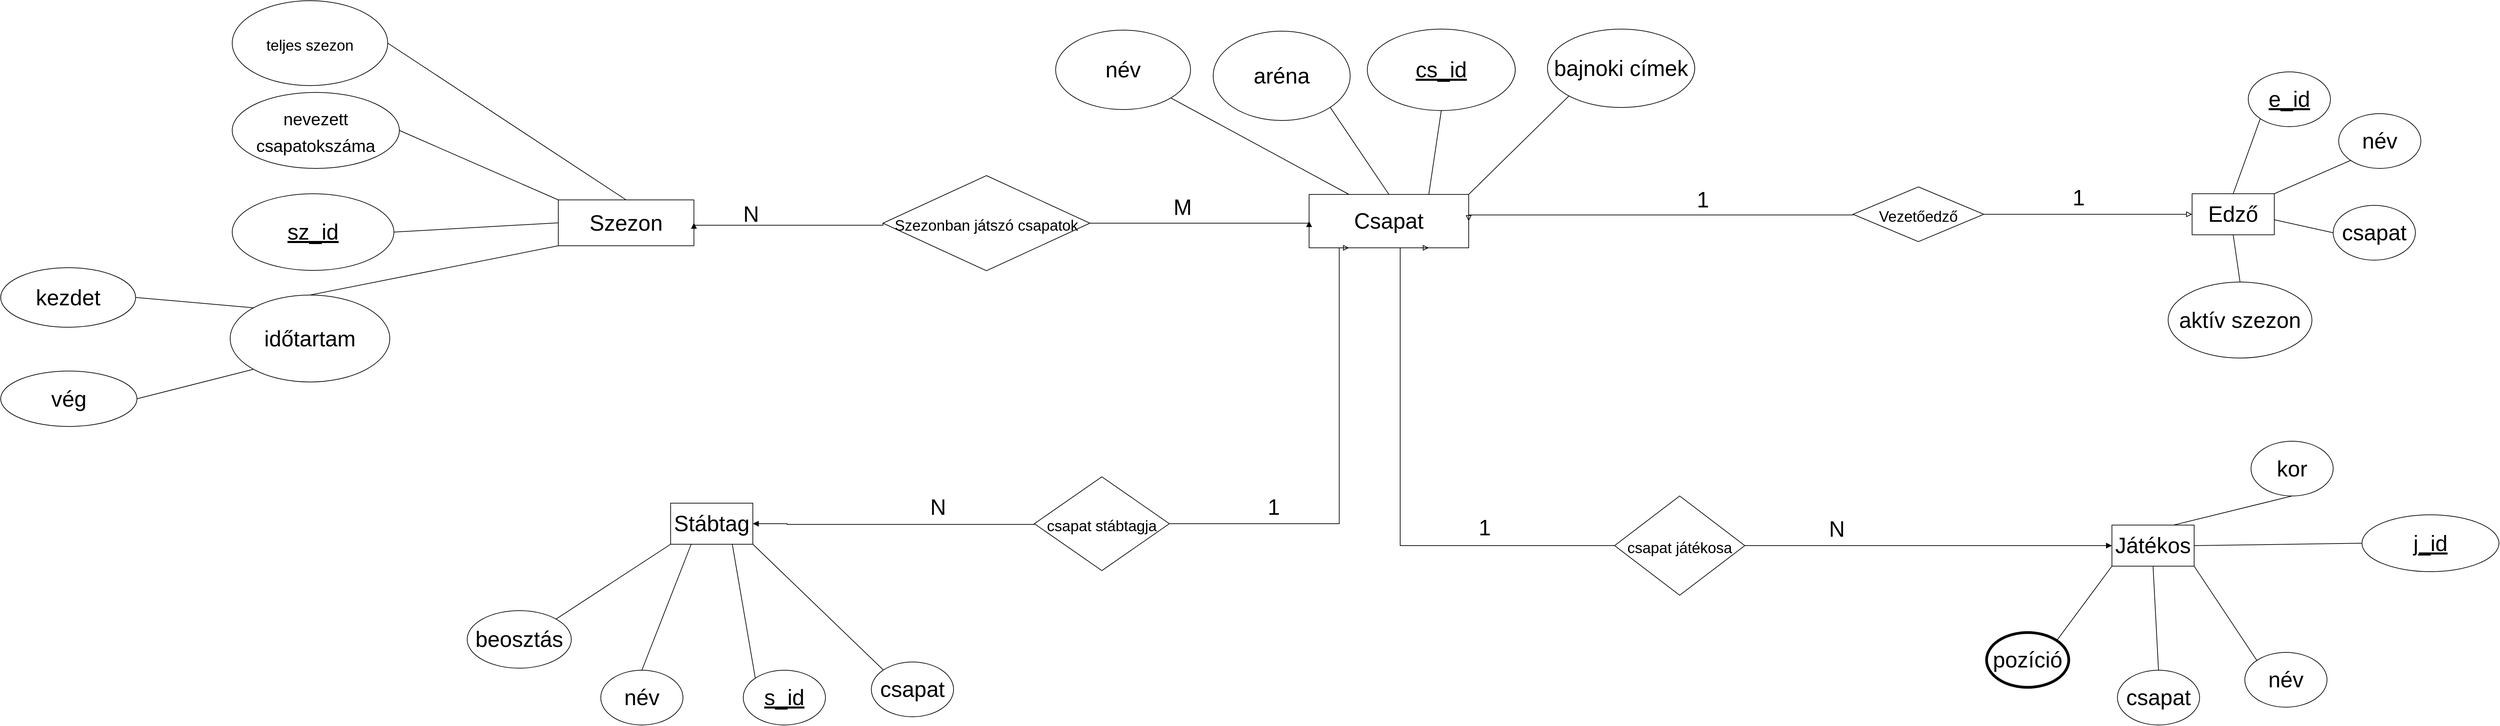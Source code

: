 <mxfile version="20.3.0" type="device"><diagram id="BLKmbr95gi4pKN_UDhJv" name="1 oldal"><mxGraphModel dx="4607" dy="1198" grid="0" gridSize="10" guides="1" tooltips="1" connect="1" arrows="1" fold="1" page="1" pageScale="1" pageWidth="2336" pageHeight="1654" math="0" shadow="0"><root><mxCell id="0"/><mxCell id="1" parent="0"/><mxCell id="sl0xox80fRv7dM-zozo9-1" value="Szezon" style="rounded=0;whiteSpace=wrap;html=1;fontSize=32;" parent="1" vertex="1"><mxGeometry x="-489" y="628" width="198" height="67" as="geometry"/></mxCell><mxCell id="sl0xox80fRv7dM-zozo9-2" value="Csapat" style="rounded=0;whiteSpace=wrap;html=1;fontSize=32;" parent="1" vertex="1"><mxGeometry x="607" y="620" width="233" height="78" as="geometry"/></mxCell><mxCell id="sl0xox80fRv7dM-zozo9-3" value="Játékos" style="rounded=0;whiteSpace=wrap;html=1;fontSize=32;" parent="1" vertex="1"><mxGeometry x="1779" y="1103" width="120" height="60" as="geometry"/></mxCell><mxCell id="sl0xox80fRv7dM-zozo9-4" value="Edző" style="rounded=0;whiteSpace=wrap;html=1;fontSize=32;" parent="1" vertex="1"><mxGeometry x="1896" y="619" width="120" height="60" as="geometry"/></mxCell><mxCell id="sl0xox80fRv7dM-zozo9-6" value="Stábtag" style="rounded=0;whiteSpace=wrap;html=1;fontSize=32;" parent="1" vertex="1"><mxGeometry x="-325" y="1071" width="120" height="60" as="geometry"/></mxCell><mxCell id="sl0xox80fRv7dM-zozo9-32" value="sz_id" style="ellipse;whiteSpace=wrap;html=1;fontSize=32;fontStyle=4" parent="1" vertex="1"><mxGeometry x="-965" y="619" width="236" height="112" as="geometry"/></mxCell><mxCell id="sl0xox80fRv7dM-zozo9-33" value="időtartam" style="ellipse;whiteSpace=wrap;html=1;fontSize=32;" parent="1" vertex="1"><mxGeometry x="-968" y="767" width="233" height="127" as="geometry"/></mxCell><mxCell id="sl0xox80fRv7dM-zozo9-34" value="kezdet" style="ellipse;whiteSpace=wrap;html=1;fontSize=32;" parent="1" vertex="1"><mxGeometry x="-1303" y="727" width="197" height="87" as="geometry"/></mxCell><mxCell id="sl0xox80fRv7dM-zozo9-35" value="vég" style="ellipse;whiteSpace=wrap;html=1;fontSize=32;" parent="1" vertex="1"><mxGeometry x="-1303" y="878" width="199" height="81" as="geometry"/></mxCell><mxCell id="sl0xox80fRv7dM-zozo9-36" value="" style="endArrow=none;html=1;fontSize=32;exitX=1;exitY=0.5;exitDx=0;exitDy=0;entryX=0;entryY=0.5;entryDx=0;entryDy=0;" parent="1" source="sl0xox80fRv7dM-zozo9-32" target="sl0xox80fRv7dM-zozo9-1" edge="1"><mxGeometry width="50" height="50" relative="1" as="geometry"><mxPoint x="-492" y="759" as="sourcePoint"/><mxPoint x="-442" y="709" as="targetPoint"/></mxGeometry></mxCell><mxCell id="sl0xox80fRv7dM-zozo9-38" value="" style="endArrow=none;html=1;fontSize=32;entryX=0;entryY=1;entryDx=0;entryDy=0;exitX=0.5;exitY=0;exitDx=0;exitDy=0;" parent="1" source="sl0xox80fRv7dM-zozo9-33" target="sl0xox80fRv7dM-zozo9-1" edge="1"><mxGeometry width="50" height="50" relative="1" as="geometry"><mxPoint x="-436" y="765" as="sourcePoint"/><mxPoint x="-386" y="715" as="targetPoint"/></mxGeometry></mxCell><mxCell id="sl0xox80fRv7dM-zozo9-39" value="" style="endArrow=none;html=1;fontSize=32;exitX=0;exitY=0;exitDx=0;exitDy=0;entryX=1;entryY=0.5;entryDx=0;entryDy=0;" parent="1" source="sl0xox80fRv7dM-zozo9-33" target="sl0xox80fRv7dM-zozo9-34" edge="1"><mxGeometry width="50" height="50" relative="1" as="geometry"><mxPoint x="-196" y="754" as="sourcePoint"/><mxPoint x="-146" y="704" as="targetPoint"/></mxGeometry></mxCell><mxCell id="sl0xox80fRv7dM-zozo9-40" value="" style="endArrow=none;html=1;fontSize=32;entryX=0;entryY=1;entryDx=0;entryDy=0;exitX=1;exitY=0.5;exitDx=0;exitDy=0;" parent="1" source="sl0xox80fRv7dM-zozo9-35" target="sl0xox80fRv7dM-zozo9-33" edge="1"><mxGeometry width="50" height="50" relative="1" as="geometry"><mxPoint x="-371" y="957" as="sourcePoint"/><mxPoint x="-321" y="907" as="targetPoint"/></mxGeometry></mxCell><mxCell id="sl0xox80fRv7dM-zozo9-41" value="&lt;font style=&quot;font-size: 25px&quot;&gt;nevezett csapatokszáma&lt;/font&gt;" style="ellipse;whiteSpace=wrap;html=1;fontSize=32;" parent="1" vertex="1"><mxGeometry x="-965" y="471" width="244" height="111" as="geometry"/></mxCell><mxCell id="sl0xox80fRv7dM-zozo9-42" value="" style="endArrow=none;html=1;fontSize=32;exitX=0;exitY=0;exitDx=0;exitDy=0;entryX=1;entryY=0.5;entryDx=0;entryDy=0;" parent="1" source="sl0xox80fRv7dM-zozo9-1" target="sl0xox80fRv7dM-zozo9-41" edge="1"><mxGeometry width="50" height="50" relative="1" as="geometry"><mxPoint x="-100" y="738" as="sourcePoint"/><mxPoint x="-50" y="688" as="targetPoint"/></mxGeometry></mxCell><mxCell id="sl0xox80fRv7dM-zozo9-43" value="&lt;font style=&quot;font-size: 22px&quot;&gt;teljes szezon&lt;/font&gt;" style="ellipse;whiteSpace=wrap;html=1;fontSize=32;" parent="1" vertex="1"><mxGeometry x="-965" y="337" width="227" height="124" as="geometry"/></mxCell><mxCell id="sl0xox80fRv7dM-zozo9-44" value="" style="endArrow=none;html=1;fontSize=32;entryX=1;entryY=0.5;entryDx=0;entryDy=0;exitX=0.5;exitY=0;exitDx=0;exitDy=0;" parent="1" source="sl0xox80fRv7dM-zozo9-1" target="sl0xox80fRv7dM-zozo9-43" edge="1"><mxGeometry width="50" height="50" relative="1" as="geometry"><mxPoint x="-341" y="703" as="sourcePoint"/><mxPoint x="-291" y="653" as="targetPoint"/><Array as="points"/></mxGeometry></mxCell><mxCell id="sl0xox80fRv7dM-zozo9-48" style="edgeStyle=orthogonalEdgeStyle;rounded=0;orthogonalLoop=1;jettySize=auto;html=1;exitX=0;exitY=0.5;exitDx=0;exitDy=0;entryX=1;entryY=0.5;entryDx=0;entryDy=0;fontSize=32;endArrow=block;endFill=0;" parent="1" source="sl0xox80fRv7dM-zozo9-46" target="sl0xox80fRv7dM-zozo9-2" edge="1"><mxGeometry relative="1" as="geometry"><Array as="points"><mxPoint x="1363" y="650"/><mxPoint x="784" y="650"/></Array></mxGeometry></mxCell><mxCell id="sl0xox80fRv7dM-zozo9-49" style="edgeStyle=orthogonalEdgeStyle;rounded=0;orthogonalLoop=1;jettySize=auto;html=1;exitX=1;exitY=0.5;exitDx=0;exitDy=0;entryX=0;entryY=0.5;entryDx=0;entryDy=0;fontSize=32;endArrow=block;endFill=0;" parent="1" source="sl0xox80fRv7dM-zozo9-46" target="sl0xox80fRv7dM-zozo9-4" edge="1"><mxGeometry relative="1" as="geometry"><Array as="points"/></mxGeometry></mxCell><mxCell id="sl0xox80fRv7dM-zozo9-46" value="&lt;font style=&quot;font-size: 22px&quot;&gt;Vezetőedző&lt;/font&gt;" style="rhombus;whiteSpace=wrap;html=1;fontSize=32;" parent="1" vertex="1"><mxGeometry x="1401" y="609" width="191" height="80" as="geometry"/></mxCell><mxCell id="sl0xox80fRv7dM-zozo9-52" style="edgeStyle=orthogonalEdgeStyle;rounded=0;orthogonalLoop=1;jettySize=auto;html=1;fontSize=32;endArrow=block;endFill=0;entryX=0.75;entryY=1;entryDx=0;entryDy=0;exitX=0;exitY=0.5;exitDx=0;exitDy=0;" parent="1" source="sl0xox80fRv7dM-zozo9-51" target="sl0xox80fRv7dM-zozo9-2" edge="1"><mxGeometry relative="1" as="geometry"><mxPoint x="740" y="785" as="targetPoint"/><Array as="points"><mxPoint x="740" y="1133"/></Array></mxGeometry></mxCell><mxCell id="sl0xox80fRv7dM-zozo9-53" style="edgeStyle=orthogonalEdgeStyle;rounded=0;orthogonalLoop=1;jettySize=auto;html=1;fontSize=32;endArrow=block;endFill=1;exitX=1;exitY=0.5;exitDx=0;exitDy=0;" parent="1" source="sl0xox80fRv7dM-zozo9-51" target="sl0xox80fRv7dM-zozo9-3" edge="1"><mxGeometry relative="1" as="geometry"><mxPoint x="1098" y="1164" as="sourcePoint"/><Array as="points"><mxPoint x="1270" y="1133"/><mxPoint x="1270" y="1133"/></Array></mxGeometry></mxCell><mxCell id="sl0xox80fRv7dM-zozo9-51" value="&lt;font style=&quot;font-size: 22px&quot;&gt;csapat játékosa&lt;/font&gt;" style="rhombus;whiteSpace=wrap;html=1;fontSize=32;" parent="1" vertex="1"><mxGeometry x="1053" y="1060.5" width="190" height="145" as="geometry"/></mxCell><mxCell id="sl0xox80fRv7dM-zozo9-58" value="1" style="text;html=1;strokeColor=none;fillColor=none;align=center;verticalAlign=middle;whiteSpace=wrap;rounded=0;fontSize=32;" parent="1" vertex="1"><mxGeometry x="1162" y="618" width="40" height="20" as="geometry"/></mxCell><mxCell id="sl0xox80fRv7dM-zozo9-59" value="1" style="text;html=1;align=center;verticalAlign=middle;resizable=0;points=[];autosize=1;fontSize=32;" parent="1" vertex="1"><mxGeometry x="1716" y="604" width="28" height="42" as="geometry"/></mxCell><mxCell id="sl0xox80fRv7dM-zozo9-60" value="1" style="text;html=1;align=center;verticalAlign=middle;resizable=0;points=[];autosize=1;fontSize=32;" parent="1" vertex="1"><mxGeometry x="849" y="1086" width="28" height="42" as="geometry"/></mxCell><mxCell id="sl0xox80fRv7dM-zozo9-61" value="N" style="text;html=1;align=center;verticalAlign=middle;resizable=0;points=[];autosize=1;fontSize=32;" parent="1" vertex="1"><mxGeometry x="1360" y="1088" width="33" height="42" as="geometry"/></mxCell><mxCell id="sl0xox80fRv7dM-zozo9-63" style="edgeStyle=orthogonalEdgeStyle;rounded=0;orthogonalLoop=1;jettySize=auto;html=1;entryX=1;entryY=0.5;entryDx=0;entryDy=0;endArrow=block;endFill=1;fontSize=32;exitX=0;exitY=0.5;exitDx=0;exitDy=0;" parent="1" source="sl0xox80fRv7dM-zozo9-62" target="sl0xox80fRv7dM-zozo9-1" edge="1"><mxGeometry relative="1" as="geometry"><mxPoint x="40" y="996" as="sourcePoint"/><Array as="points"><mxPoint x="-15" y="665"/></Array></mxGeometry></mxCell><mxCell id="sl0xox80fRv7dM-zozo9-64" style="edgeStyle=orthogonalEdgeStyle;rounded=0;orthogonalLoop=1;jettySize=auto;html=1;entryX=0;entryY=0.5;entryDx=0;entryDy=0;endArrow=block;endFill=1;fontSize=32;exitX=1;exitY=0.5;exitDx=0;exitDy=0;" parent="1" source="sl0xox80fRv7dM-zozo9-62" target="sl0xox80fRv7dM-zozo9-2" edge="1"><mxGeometry relative="1" as="geometry"><Array as="points"><mxPoint x="409" y="662"/><mxPoint x="409" y="662"/></Array></mxGeometry></mxCell><mxCell id="sl0xox80fRv7dM-zozo9-62" value="&lt;font style=&quot;font-size: 22px&quot;&gt;Szezonban játszó csapatok&lt;/font&gt;" style="rhombus;whiteSpace=wrap;html=1;fontSize=32;" parent="1" vertex="1"><mxGeometry x="-15" y="592.5" width="302" height="139" as="geometry"/></mxCell><mxCell id="sl0xox80fRv7dM-zozo9-65" value="N" style="text;html=1;align=center;verticalAlign=middle;resizable=0;points=[];autosize=1;fontSize=32;" parent="1" vertex="1"><mxGeometry x="-225" y="628" width="33" height="42" as="geometry"/></mxCell><mxCell id="sl0xox80fRv7dM-zozo9-66" value="M" style="text;html=1;align=center;verticalAlign=middle;resizable=0;points=[];autosize=1;fontSize=32;" parent="1" vertex="1"><mxGeometry x="403" y="618" width="37" height="42" as="geometry"/></mxCell><mxCell id="sl0xox80fRv7dM-zozo9-68" style="edgeStyle=orthogonalEdgeStyle;rounded=0;orthogonalLoop=1;jettySize=auto;html=1;exitX=0;exitY=0.5;exitDx=0;exitDy=0;entryX=1;entryY=0.5;entryDx=0;entryDy=0;endArrow=block;endFill=1;fontSize=32;" parent="1" source="sl0xox80fRv7dM-zozo9-67" target="sl0xox80fRv7dM-zozo9-6" edge="1"><mxGeometry relative="1" as="geometry"><Array as="points"><mxPoint x="-155" y="1102"/><mxPoint x="-205" y="1101"/></Array></mxGeometry></mxCell><mxCell id="sl0xox80fRv7dM-zozo9-69" style="edgeStyle=orthogonalEdgeStyle;rounded=0;orthogonalLoop=1;jettySize=auto;html=1;endArrow=block;endFill=0;fontSize=32;exitX=1;exitY=0.5;exitDx=0;exitDy=0;entryX=0.25;entryY=1;entryDx=0;entryDy=0;" parent="1" source="sl0xox80fRv7dM-zozo9-67" target="sl0xox80fRv7dM-zozo9-2" edge="1"><mxGeometry relative="1" as="geometry"><mxPoint x="423" y="1104" as="sourcePoint"/><Array as="points"><mxPoint x="651" y="1101"/></Array><mxPoint x="597" y="696" as="targetPoint"/></mxGeometry></mxCell><mxCell id="sl0xox80fRv7dM-zozo9-67" value="&lt;font style=&quot;font-size: 22px&quot;&gt;csapat stábtagja&lt;/font&gt;" style="rhombus;whiteSpace=wrap;html=1;fontSize=32;" parent="1" vertex="1"><mxGeometry x="206" y="1032.5" width="197" height="137" as="geometry"/></mxCell><mxCell id="sl0xox80fRv7dM-zozo9-70" value="1" style="text;html=1;align=center;verticalAlign=middle;resizable=0;points=[];autosize=1;fontSize=32;" parent="1" vertex="1"><mxGeometry x="541" y="1056" width="28" height="42" as="geometry"/></mxCell><mxCell id="sl0xox80fRv7dM-zozo9-71" value="N" style="text;html=1;align=center;verticalAlign=middle;resizable=0;points=[];autosize=1;fontSize=32;" parent="1" vertex="1"><mxGeometry x="48" y="1056" width="33" height="42" as="geometry"/></mxCell><mxCell id="sl0xox80fRv7dM-zozo9-72" value="j_id" style="ellipse;whiteSpace=wrap;html=1;fontSize=32;fontStyle=4" parent="1" vertex="1"><mxGeometry x="2144" y="1088" width="200" height="83" as="geometry"/></mxCell><mxCell id="sl0xox80fRv7dM-zozo9-73" value="név" style="ellipse;whiteSpace=wrap;html=1;fontSize=32;" parent="1" vertex="1"><mxGeometry x="1973" y="1289" width="120" height="80" as="geometry"/></mxCell><mxCell id="sl0xox80fRv7dM-zozo9-74" value="kor" style="ellipse;whiteSpace=wrap;html=1;fontSize=32;" parent="1" vertex="1"><mxGeometry x="1982" y="980.5" width="120" height="80" as="geometry"/></mxCell><mxCell id="sl0xox80fRv7dM-zozo9-75" value="csapat" style="ellipse;whiteSpace=wrap;html=1;fontSize=32;" parent="1" vertex="1"><mxGeometry x="1787" y="1315" width="120" height="80" as="geometry"/></mxCell><mxCell id="sl0xox80fRv7dM-zozo9-76" value="pozíció" style="ellipse;whiteSpace=wrap;html=1;fontSize=32;shadow=0;sketch=0;strokeWidth=4;" parent="1" vertex="1"><mxGeometry x="1596" y="1260" width="120" height="80" as="geometry"/></mxCell><mxCell id="sl0xox80fRv7dM-zozo9-77" value="" style="endArrow=none;html=1;fontSize=32;entryX=0;entryY=1;entryDx=0;entryDy=0;exitX=1;exitY=0;exitDx=0;exitDy=0;" parent="1" source="sl0xox80fRv7dM-zozo9-76" target="sl0xox80fRv7dM-zozo9-3" edge="1"><mxGeometry width="50" height="50" relative="1" as="geometry"><mxPoint x="1464" y="803" as="sourcePoint"/><mxPoint x="1514" y="753" as="targetPoint"/></mxGeometry></mxCell><mxCell id="sl0xox80fRv7dM-zozo9-78" value="" style="endArrow=none;html=1;fontSize=32;entryX=0.5;entryY=1;entryDx=0;entryDy=0;exitX=0.5;exitY=0;exitDx=0;exitDy=0;" parent="1" source="sl0xox80fRv7dM-zozo9-75" target="sl0xox80fRv7dM-zozo9-3" edge="1"><mxGeometry width="50" height="50" relative="1" as="geometry"><mxPoint x="1723" y="827" as="sourcePoint"/><mxPoint x="1773" y="777" as="targetPoint"/></mxGeometry></mxCell><mxCell id="sl0xox80fRv7dM-zozo9-79" value="" style="endArrow=none;html=1;fontSize=32;entryX=1;entryY=1;entryDx=0;entryDy=0;exitX=0;exitY=0;exitDx=0;exitDy=0;" parent="1" source="sl0xox80fRv7dM-zozo9-73" target="sl0xox80fRv7dM-zozo9-3" edge="1"><mxGeometry width="50" height="50" relative="1" as="geometry"><mxPoint x="1837" y="814" as="sourcePoint"/><mxPoint x="1887" y="764" as="targetPoint"/></mxGeometry></mxCell><mxCell id="sl0xox80fRv7dM-zozo9-80" value="" style="endArrow=none;html=1;fontSize=32;entryX=0;entryY=0.5;entryDx=0;entryDy=0;exitX=1;exitY=0.5;exitDx=0;exitDy=0;" parent="1" source="sl0xox80fRv7dM-zozo9-3" target="sl0xox80fRv7dM-zozo9-72" edge="1"><mxGeometry width="50" height="50" relative="1" as="geometry"><mxPoint x="1858" y="737" as="sourcePoint"/><mxPoint x="1908" y="687" as="targetPoint"/></mxGeometry></mxCell><mxCell id="sl0xox80fRv7dM-zozo9-81" value="" style="endArrow=none;html=1;fontSize=32;entryX=0.5;entryY=1;entryDx=0;entryDy=0;exitX=0.75;exitY=0;exitDx=0;exitDy=0;" parent="1" source="sl0xox80fRv7dM-zozo9-3" target="sl0xox80fRv7dM-zozo9-74" edge="1"><mxGeometry width="50" height="50" relative="1" as="geometry"><mxPoint x="1758" y="693" as="sourcePoint"/><mxPoint x="1808" y="643" as="targetPoint"/></mxGeometry></mxCell><mxCell id="sl0xox80fRv7dM-zozo9-82" value="s_id" style="ellipse;whiteSpace=wrap;html=1;shadow=0;sketch=0;strokeColor=#000000;strokeWidth=1;fillColor=#ffffff;fontSize=32;fontStyle=4" parent="1" vertex="1"><mxGeometry x="-219" y="1315" width="120" height="80" as="geometry"/></mxCell><mxCell id="sl0xox80fRv7dM-zozo9-83" value="név" style="ellipse;whiteSpace=wrap;html=1;shadow=0;sketch=0;strokeColor=#000000;strokeWidth=1;fillColor=#ffffff;fontSize=32;" parent="1" vertex="1"><mxGeometry x="-427" y="1315" width="120" height="80" as="geometry"/></mxCell><mxCell id="sl0xox80fRv7dM-zozo9-84" value="beosztás" style="ellipse;whiteSpace=wrap;html=1;shadow=0;sketch=0;strokeColor=#000000;strokeWidth=1;fillColor=#ffffff;fontSize=32;" parent="1" vertex="1"><mxGeometry x="-622" y="1228" width="152" height="84" as="geometry"/></mxCell><mxCell id="sl0xox80fRv7dM-zozo9-85" value="csapat" style="ellipse;whiteSpace=wrap;html=1;shadow=0;sketch=0;strokeColor=#000000;strokeWidth=1;fillColor=#ffffff;fontSize=32;" parent="1" vertex="1"><mxGeometry x="-32" y="1303" width="120" height="80" as="geometry"/></mxCell><mxCell id="sl0xox80fRv7dM-zozo9-86" value="" style="endArrow=none;html=1;fontSize=32;exitX=0;exitY=0;exitDx=0;exitDy=0;entryX=0.75;entryY=1;entryDx=0;entryDy=0;" parent="1" source="sl0xox80fRv7dM-zozo9-82" target="sl0xox80fRv7dM-zozo9-6" edge="1"><mxGeometry width="50" height="50" relative="1" as="geometry"><mxPoint x="812" y="165" as="sourcePoint"/><mxPoint x="862" y="115" as="targetPoint"/></mxGeometry></mxCell><mxCell id="sl0xox80fRv7dM-zozo9-87" value="" style="endArrow=none;html=1;fontSize=32;entryX=0;entryY=0;entryDx=0;entryDy=0;exitX=1;exitY=1;exitDx=0;exitDy=0;" parent="1" source="sl0xox80fRv7dM-zozo9-6" target="sl0xox80fRv7dM-zozo9-85" edge="1"><mxGeometry width="50" height="50" relative="1" as="geometry"><mxPoint x="459" y="25" as="sourcePoint"/><mxPoint x="509" y="-25" as="targetPoint"/></mxGeometry></mxCell><mxCell id="sl0xox80fRv7dM-zozo9-88" value="" style="endArrow=none;html=1;fontSize=32;entryX=0;entryY=1;entryDx=0;entryDy=0;exitX=1;exitY=0;exitDx=0;exitDy=0;" parent="1" source="sl0xox80fRv7dM-zozo9-84" target="sl0xox80fRv7dM-zozo9-6" edge="1"><mxGeometry width="50" height="50" relative="1" as="geometry"><mxPoint x="-333" y="1103" as="sourcePoint"/><mxPoint x="-283" y="1094" as="targetPoint"/></mxGeometry></mxCell><mxCell id="sl0xox80fRv7dM-zozo9-89" value="" style="endArrow=none;html=1;fontSize=32;entryX=0.25;entryY=1;entryDx=0;entryDy=0;exitX=0.5;exitY=0;exitDx=0;exitDy=0;" parent="1" source="sl0xox80fRv7dM-zozo9-83" target="sl0xox80fRv7dM-zozo9-6" edge="1"><mxGeometry width="50" height="50" relative="1" as="geometry"><mxPoint x="7" y="1257" as="sourcePoint"/><mxPoint x="57" y="1207" as="targetPoint"/></mxGeometry></mxCell><mxCell id="sl0xox80fRv7dM-zozo9-90" value="e_id" style="ellipse;whiteSpace=wrap;html=1;shadow=0;sketch=0;strokeColor=#000000;strokeWidth=1;fillColor=#ffffff;fontSize=32;fontStyle=4" parent="1" vertex="1"><mxGeometry x="1978" y="441" width="120" height="80" as="geometry"/></mxCell><mxCell id="sl0xox80fRv7dM-zozo9-91" value="név" style="ellipse;whiteSpace=wrap;html=1;shadow=0;sketch=0;strokeColor=#000000;strokeWidth=1;fillColor=#ffffff;fontSize=32;" parent="1" vertex="1"><mxGeometry x="2110" y="502" width="120" height="80" as="geometry"/></mxCell><mxCell id="sl0xox80fRv7dM-zozo9-92" value="csapat" style="ellipse;whiteSpace=wrap;html=1;shadow=0;sketch=0;strokeColor=#000000;strokeWidth=1;fillColor=#ffffff;fontSize=32;" parent="1" vertex="1"><mxGeometry x="2102" y="636" width="120" height="80" as="geometry"/></mxCell><mxCell id="sl0xox80fRv7dM-zozo9-93" value="aktív szezon" style="ellipse;whiteSpace=wrap;html=1;shadow=0;sketch=0;strokeColor=#000000;strokeWidth=1;fillColor=#ffffff;fontSize=32;" parent="1" vertex="1"><mxGeometry x="1861" y="748" width="210" height="111" as="geometry"/></mxCell><mxCell id="sl0xox80fRv7dM-zozo9-94" value="" style="endArrow=none;html=1;fontSize=32;entryX=0;entryY=1;entryDx=0;entryDy=0;exitX=0.5;exitY=0;exitDx=0;exitDy=0;" parent="1" source="sl0xox80fRv7dM-zozo9-4" target="sl0xox80fRv7dM-zozo9-90" edge="1"><mxGeometry width="50" height="50" relative="1" as="geometry"><mxPoint x="1974" y="599" as="sourcePoint"/><mxPoint x="1911.0" y="544.0" as="targetPoint"/></mxGeometry></mxCell><mxCell id="sl0xox80fRv7dM-zozo9-95" value="" style="endArrow=none;html=1;fontSize=32;entryX=0;entryY=1;entryDx=0;entryDy=0;exitX=1;exitY=0;exitDx=0;exitDy=0;" parent="1" source="sl0xox80fRv7dM-zozo9-4" target="sl0xox80fRv7dM-zozo9-91" edge="1"><mxGeometry width="50" height="50" relative="1" as="geometry"><mxPoint x="2021" y="614" as="sourcePoint"/><mxPoint x="2071" y="564" as="targetPoint"/></mxGeometry></mxCell><mxCell id="sl0xox80fRv7dM-zozo9-96" value="" style="endArrow=none;html=1;fontSize=32;entryX=0;entryY=0.5;entryDx=0;entryDy=0;exitX=1;exitY=0.633;exitDx=0;exitDy=0;exitPerimeter=0;" parent="1" source="sl0xox80fRv7dM-zozo9-4" target="sl0xox80fRv7dM-zozo9-92" edge="1"><mxGeometry width="50" height="50" relative="1" as="geometry"><mxPoint x="2037" y="723" as="sourcePoint"/><mxPoint x="2087" y="673" as="targetPoint"/></mxGeometry></mxCell><mxCell id="sl0xox80fRv7dM-zozo9-97" value="" style="endArrow=none;html=1;fontSize=32;entryX=0.5;entryY=1;entryDx=0;entryDy=0;exitX=0.5;exitY=0;exitDx=0;exitDy=0;" parent="1" source="sl0xox80fRv7dM-zozo9-93" target="sl0xox80fRv7dM-zozo9-4" edge="1"><mxGeometry width="50" height="50" relative="1" as="geometry"><mxPoint x="1820" y="722" as="sourcePoint"/><mxPoint x="1870" y="672" as="targetPoint"/></mxGeometry></mxCell><mxCell id="sl0xox80fRv7dM-zozo9-98" value="cs_id" style="ellipse;whiteSpace=wrap;html=1;shadow=0;sketch=0;strokeColor=#000000;strokeWidth=1;fillColor=#ffffff;fontSize=32;fontStyle=4" parent="1" vertex="1"><mxGeometry x="692" y="378.5" width="216" height="119" as="geometry"/></mxCell><mxCell id="sl0xox80fRv7dM-zozo9-99" value="név" style="ellipse;whiteSpace=wrap;html=1;shadow=0;sketch=0;strokeColor=#000000;strokeWidth=1;fillColor=#ffffff;fontSize=32;" parent="1" vertex="1"><mxGeometry x="237" y="380" width="197" height="116" as="geometry"/></mxCell><mxCell id="sl0xox80fRv7dM-zozo9-100" value="bajnoki címek" style="ellipse;whiteSpace=wrap;html=1;shadow=0;sketch=0;strokeColor=#000000;strokeWidth=1;fillColor=#ffffff;fontSize=32;" parent="1" vertex="1"><mxGeometry x="955" y="378.5" width="215" height="114.5" as="geometry"/></mxCell><mxCell id="sl0xox80fRv7dM-zozo9-101" value="aréna" style="ellipse;whiteSpace=wrap;html=1;shadow=0;sketch=0;strokeColor=#000000;strokeWidth=1;fillColor=#ffffff;fontSize=32;" parent="1" vertex="1"><mxGeometry x="467" y="381.5" width="200" height="130.5" as="geometry"/></mxCell><mxCell id="sl0xox80fRv7dM-zozo9-102" value="" style="endArrow=none;html=1;fontSize=32;entryX=0.75;entryY=0;entryDx=0;entryDy=0;exitX=0.5;exitY=1;exitDx=0;exitDy=0;" parent="1" source="sl0xox80fRv7dM-zozo9-98" target="sl0xox80fRv7dM-zozo9-2" edge="1"><mxGeometry width="50" height="50" relative="1" as="geometry"><mxPoint x="726" y="785" as="sourcePoint"/><mxPoint x="776" y="735" as="targetPoint"/></mxGeometry></mxCell><mxCell id="sl0xox80fRv7dM-zozo9-103" value="" style="endArrow=none;html=1;fontSize=32;entryX=0.5;entryY=0;entryDx=0;entryDy=0;exitX=1;exitY=1;exitDx=0;exitDy=0;" parent="1" source="sl0xox80fRv7dM-zozo9-101" target="sl0xox80fRv7dM-zozo9-2" edge="1"><mxGeometry width="50" height="50" relative="1" as="geometry"><mxPoint x="627" y="777" as="sourcePoint"/><mxPoint x="677" y="727" as="targetPoint"/></mxGeometry></mxCell><mxCell id="sl0xox80fRv7dM-zozo9-104" value="" style="endArrow=none;html=1;fontSize=32;entryX=0.25;entryY=0;entryDx=0;entryDy=0;exitX=1;exitY=1;exitDx=0;exitDy=0;" parent="1" source="sl0xox80fRv7dM-zozo9-99" target="sl0xox80fRv7dM-zozo9-2" edge="1"><mxGeometry width="50" height="50" relative="1" as="geometry"><mxPoint x="620" y="786" as="sourcePoint"/><mxPoint x="670" y="736" as="targetPoint"/></mxGeometry></mxCell><mxCell id="sl0xox80fRv7dM-zozo9-105" value="" style="endArrow=none;html=1;fontSize=32;entryX=1;entryY=0;entryDx=0;entryDy=0;exitX=0;exitY=1;exitDx=0;exitDy=0;" parent="1" source="sl0xox80fRv7dM-zozo9-100" target="sl0xox80fRv7dM-zozo9-2" edge="1"><mxGeometry width="50" height="50" relative="1" as="geometry"><mxPoint x="740" y="796" as="sourcePoint"/><mxPoint x="790" y="746" as="targetPoint"/></mxGeometry></mxCell></root></mxGraphModel></diagram></mxfile>